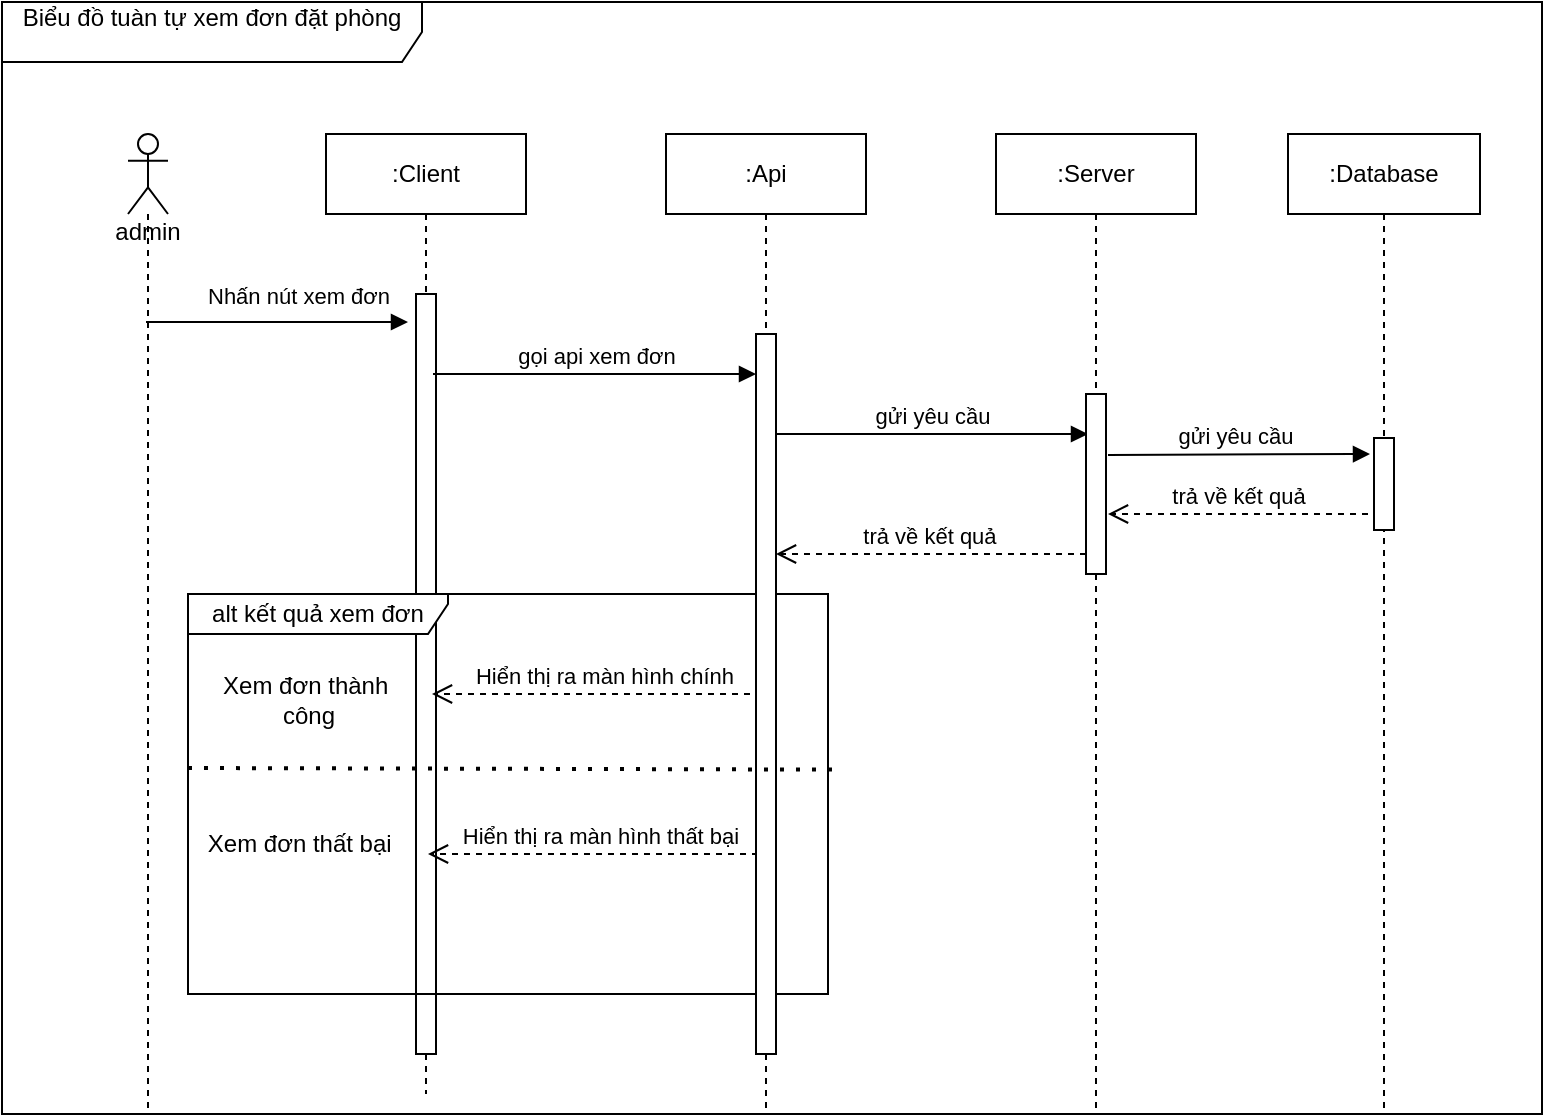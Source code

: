 <mxfile version="24.8.6">
  <diagram name="Trang-1" id="wI3sjI1Bt_U6gymrfunH">
    <mxGraphModel dx="1042" dy="565" grid="1" gridSize="10" guides="1" tooltips="1" connect="1" arrows="1" fold="1" page="1" pageScale="1" pageWidth="827" pageHeight="1169" math="0" shadow="0">
      <root>
        <mxCell id="0" />
        <mxCell id="1" parent="0" />
        <mxCell id="geqvY4MQUCGouF92Gjm4-1" value="&lt;div&gt;&lt;br&gt;&lt;/div&gt;&lt;div&gt;&lt;br&gt;&lt;/div&gt;&lt;div&gt;&lt;br&gt;&lt;/div&gt;&lt;div&gt;&lt;br&gt;&lt;/div&gt;&lt;div&gt;&lt;span style=&quot;background-color: initial;&quot;&gt;&lt;br&gt;&lt;/span&gt;&lt;/div&gt;&lt;div&gt;&lt;span style=&quot;background-color: initial;&quot;&gt;admin&lt;/span&gt;&lt;/div&gt;&lt;div&gt;&lt;br&gt;&lt;/div&gt;" style="shape=umlLifeline;perimeter=lifelinePerimeter;whiteSpace=wrap;html=1;container=1;dropTarget=0;collapsible=0;recursiveResize=0;outlineConnect=0;portConstraint=eastwest;newEdgeStyle={&quot;curved&quot;:0,&quot;rounded&quot;:0};participant=umlActor;size=40;" parent="1" vertex="1">
          <mxGeometry x="120" y="80" width="20" height="490" as="geometry" />
        </mxCell>
        <mxCell id="geqvY4MQUCGouF92Gjm4-2" value=":Client" style="shape=umlLifeline;perimeter=lifelinePerimeter;whiteSpace=wrap;html=1;container=1;dropTarget=0;collapsible=0;recursiveResize=0;outlineConnect=0;portConstraint=eastwest;newEdgeStyle={&quot;curved&quot;:0,&quot;rounded&quot;:0};" parent="1" vertex="1">
          <mxGeometry x="219" y="80" width="100" height="480" as="geometry" />
        </mxCell>
        <mxCell id="geqvY4MQUCGouF92Gjm4-3" value="" style="html=1;points=[[0,0,0,0,5],[0,1,0,0,-5],[1,0,0,0,5],[1,1,0,0,-5]];perimeter=orthogonalPerimeter;outlineConnect=0;targetShapes=umlLifeline;portConstraint=eastwest;newEdgeStyle={&quot;curved&quot;:0,&quot;rounded&quot;:0};" parent="geqvY4MQUCGouF92Gjm4-2" vertex="1">
          <mxGeometry x="45" y="80" width="10" height="380" as="geometry" />
        </mxCell>
        <mxCell id="geqvY4MQUCGouF92Gjm4-4" value=":Api" style="shape=umlLifeline;perimeter=lifelinePerimeter;whiteSpace=wrap;html=1;container=1;dropTarget=0;collapsible=0;recursiveResize=0;outlineConnect=0;portConstraint=eastwest;newEdgeStyle={&quot;curved&quot;:0,&quot;rounded&quot;:0};" parent="1" vertex="1">
          <mxGeometry x="389" y="80" width="100" height="490" as="geometry" />
        </mxCell>
        <mxCell id="geqvY4MQUCGouF92Gjm4-5" value=":Server" style="shape=umlLifeline;perimeter=lifelinePerimeter;whiteSpace=wrap;html=1;container=1;dropTarget=0;collapsible=0;recursiveResize=0;outlineConnect=0;portConstraint=eastwest;newEdgeStyle={&quot;curved&quot;:0,&quot;rounded&quot;:0};" parent="1" vertex="1">
          <mxGeometry x="554" y="80" width="100" height="490" as="geometry" />
        </mxCell>
        <mxCell id="geqvY4MQUCGouF92Gjm4-6" value="Nhấn nút xem đơn" style="html=1;verticalAlign=bottom;endArrow=block;curved=0;rounded=0;" parent="1" edge="1">
          <mxGeometry x="0.161" y="4" width="80" relative="1" as="geometry">
            <mxPoint x="129" y="174" as="sourcePoint" />
            <mxPoint x="260" y="174" as="targetPoint" />
            <mxPoint as="offset" />
          </mxGeometry>
        </mxCell>
        <mxCell id="geqvY4MQUCGouF92Gjm4-7" value="gọi api xem đơn" style="html=1;verticalAlign=bottom;endArrow=block;curved=0;rounded=0;" parent="1" edge="1">
          <mxGeometry width="80" relative="1" as="geometry">
            <mxPoint x="272.5" y="200" as="sourcePoint" />
            <mxPoint x="434" y="200" as="targetPoint" />
          </mxGeometry>
        </mxCell>
        <mxCell id="geqvY4MQUCGouF92Gjm4-8" value="gửi yêu cầu" style="html=1;verticalAlign=bottom;endArrow=block;curved=0;rounded=0;" parent="1" edge="1">
          <mxGeometry width="80" relative="1" as="geometry">
            <mxPoint x="444" y="230" as="sourcePoint" />
            <mxPoint x="600" y="230" as="targetPoint" />
          </mxGeometry>
        </mxCell>
        <mxCell id="geqvY4MQUCGouF92Gjm4-9" value="trả về kết quả&amp;nbsp;" style="html=1;verticalAlign=bottom;endArrow=open;dashed=1;endSize=8;curved=0;rounded=0;" parent="1" source="geqvY4MQUCGouF92Gjm4-22" edge="1">
          <mxGeometry relative="1" as="geometry">
            <mxPoint x="605.5" y="290" as="sourcePoint" />
            <mxPoint x="444" y="290" as="targetPoint" />
          </mxGeometry>
        </mxCell>
        <mxCell id="geqvY4MQUCGouF92Gjm4-10" value="alt kết quả xem đơn" style="shape=umlFrame;whiteSpace=wrap;html=1;pointerEvents=0;width=130;height=20;" parent="1" vertex="1">
          <mxGeometry x="150" y="310" width="320" height="200" as="geometry" />
        </mxCell>
        <mxCell id="geqvY4MQUCGouF92Gjm4-11" value="Hiển thị ra màn hình chính" style="html=1;verticalAlign=bottom;endArrow=open;dashed=1;endSize=8;curved=0;rounded=0;" parent="1" edge="1">
          <mxGeometry relative="1" as="geometry">
            <mxPoint x="443" y="360" as="sourcePoint" />
            <mxPoint x="272" y="360" as="targetPoint" />
            <Array as="points" />
          </mxGeometry>
        </mxCell>
        <mxCell id="geqvY4MQUCGouF92Gjm4-12" value="Hiển thị ra màn hình thất bại" style="html=1;verticalAlign=bottom;endArrow=open;dashed=1;endSize=8;curved=0;rounded=0;" parent="1" edge="1">
          <mxGeometry relative="1" as="geometry">
            <mxPoint x="441" y="440" as="sourcePoint" />
            <mxPoint x="270" y="440" as="targetPoint" />
            <Array as="points" />
          </mxGeometry>
        </mxCell>
        <mxCell id="geqvY4MQUCGouF92Gjm4-13" value="Xem đơn thành&amp;nbsp;&lt;div&gt;công&lt;/div&gt;" style="text;html=1;align=center;verticalAlign=middle;resizable=0;points=[];autosize=1;strokeColor=none;fillColor=none;" parent="1" vertex="1">
          <mxGeometry x="155" y="343" width="110" height="40" as="geometry" />
        </mxCell>
        <mxCell id="geqvY4MQUCGouF92Gjm4-14" value="&amp;nbsp; &amp;nbsp; &amp;nbsp; &amp;nbsp; &amp;nbsp; &amp;nbsp; &amp;nbsp; &amp;nbsp; &amp;nbsp; &amp;nbsp; &amp;nbsp; &amp;nbsp; &amp;nbsp; Xem đơn thất bại" style="text;html=1;align=center;verticalAlign=middle;resizable=0;points=[];autosize=1;strokeColor=none;fillColor=none;" parent="1" vertex="1">
          <mxGeometry x="62" y="420" width="200" height="30" as="geometry" />
        </mxCell>
        <mxCell id="geqvY4MQUCGouF92Gjm4-15" value=":Database" style="shape=umlLifeline;perimeter=lifelinePerimeter;whiteSpace=wrap;html=1;container=1;dropTarget=0;collapsible=0;recursiveResize=0;outlineConnect=0;portConstraint=eastwest;newEdgeStyle={&quot;curved&quot;:0,&quot;rounded&quot;:0};" parent="1" vertex="1">
          <mxGeometry x="700" y="80" width="96" height="490" as="geometry" />
        </mxCell>
        <mxCell id="geqvY4MQUCGouF92Gjm4-17" value="gửi yêu cầu&amp;nbsp;" style="html=1;verticalAlign=bottom;endArrow=block;curved=0;rounded=0;" parent="1" edge="1">
          <mxGeometry width="80" relative="1" as="geometry">
            <mxPoint x="610" y="240.48" as="sourcePoint" />
            <mxPoint x="741" y="240" as="targetPoint" />
          </mxGeometry>
        </mxCell>
        <mxCell id="geqvY4MQUCGouF92Gjm4-18" value="" style="html=1;points=[[0,0,0,0,5],[0,1,0,0,-5],[1,0,0,0,5],[1,1,0,0,-5]];perimeter=orthogonalPerimeter;outlineConnect=0;targetShapes=umlLifeline;portConstraint=eastwest;newEdgeStyle={&quot;curved&quot;:0,&quot;rounded&quot;:0};" parent="1" vertex="1">
          <mxGeometry x="743" y="232" width="10" height="46" as="geometry" />
        </mxCell>
        <mxCell id="geqvY4MQUCGouF92Gjm4-19" value="trả về kết quả" style="html=1;verticalAlign=bottom;endArrow=open;dashed=1;endSize=8;curved=0;rounded=0;" parent="1" edge="1">
          <mxGeometry relative="1" as="geometry">
            <mxPoint x="740" y="270" as="sourcePoint" />
            <mxPoint x="610" y="270" as="targetPoint" />
          </mxGeometry>
        </mxCell>
        <mxCell id="geqvY4MQUCGouF92Gjm4-20" value="Biểu đồ tuàn tự xem đơn đặt phòng&lt;div&gt;&lt;br&gt;&lt;/div&gt;" style="shape=umlFrame;whiteSpace=wrap;html=1;pointerEvents=0;width=210;height=30;" parent="1" vertex="1">
          <mxGeometry x="57" y="14" width="770" height="556" as="geometry" />
        </mxCell>
        <mxCell id="geqvY4MQUCGouF92Gjm4-21" value="" style="html=1;points=[[0,0,0,0,5],[0,1,0,0,-5],[1,0,0,0,5],[1,1,0,0,-5]];perimeter=orthogonalPerimeter;outlineConnect=0;targetShapes=umlLifeline;portConstraint=eastwest;newEdgeStyle={&quot;curved&quot;:0,&quot;rounded&quot;:0};" parent="1" vertex="1">
          <mxGeometry x="434" y="180" width="10" height="360" as="geometry" />
        </mxCell>
        <mxCell id="geqvY4MQUCGouF92Gjm4-22" value="" style="html=1;points=[[0,0,0,0,5],[0,1,0,0,-5],[1,0,0,0,5],[1,1,0,0,-5]];perimeter=orthogonalPerimeter;outlineConnect=0;targetShapes=umlLifeline;portConstraint=eastwest;newEdgeStyle={&quot;curved&quot;:0,&quot;rounded&quot;:0};" parent="1" vertex="1">
          <mxGeometry x="599" y="210" width="10" height="90" as="geometry" />
        </mxCell>
        <mxCell id="geqvY4MQUCGouF92Gjm4-23" value="" style="endArrow=none;dashed=1;html=1;dashPattern=1 3;strokeWidth=2;rounded=0;exitX=0;exitY=0.435;exitDx=0;exitDy=0;exitPerimeter=0;entryX=1.008;entryY=0.439;entryDx=0;entryDy=0;entryPerimeter=0;" parent="1" source="geqvY4MQUCGouF92Gjm4-10" target="geqvY4MQUCGouF92Gjm4-10" edge="1">
          <mxGeometry width="50" height="50" relative="1" as="geometry">
            <mxPoint x="320" y="570" as="sourcePoint" />
            <mxPoint x="370" y="520" as="targetPoint" />
          </mxGeometry>
        </mxCell>
      </root>
    </mxGraphModel>
  </diagram>
</mxfile>
